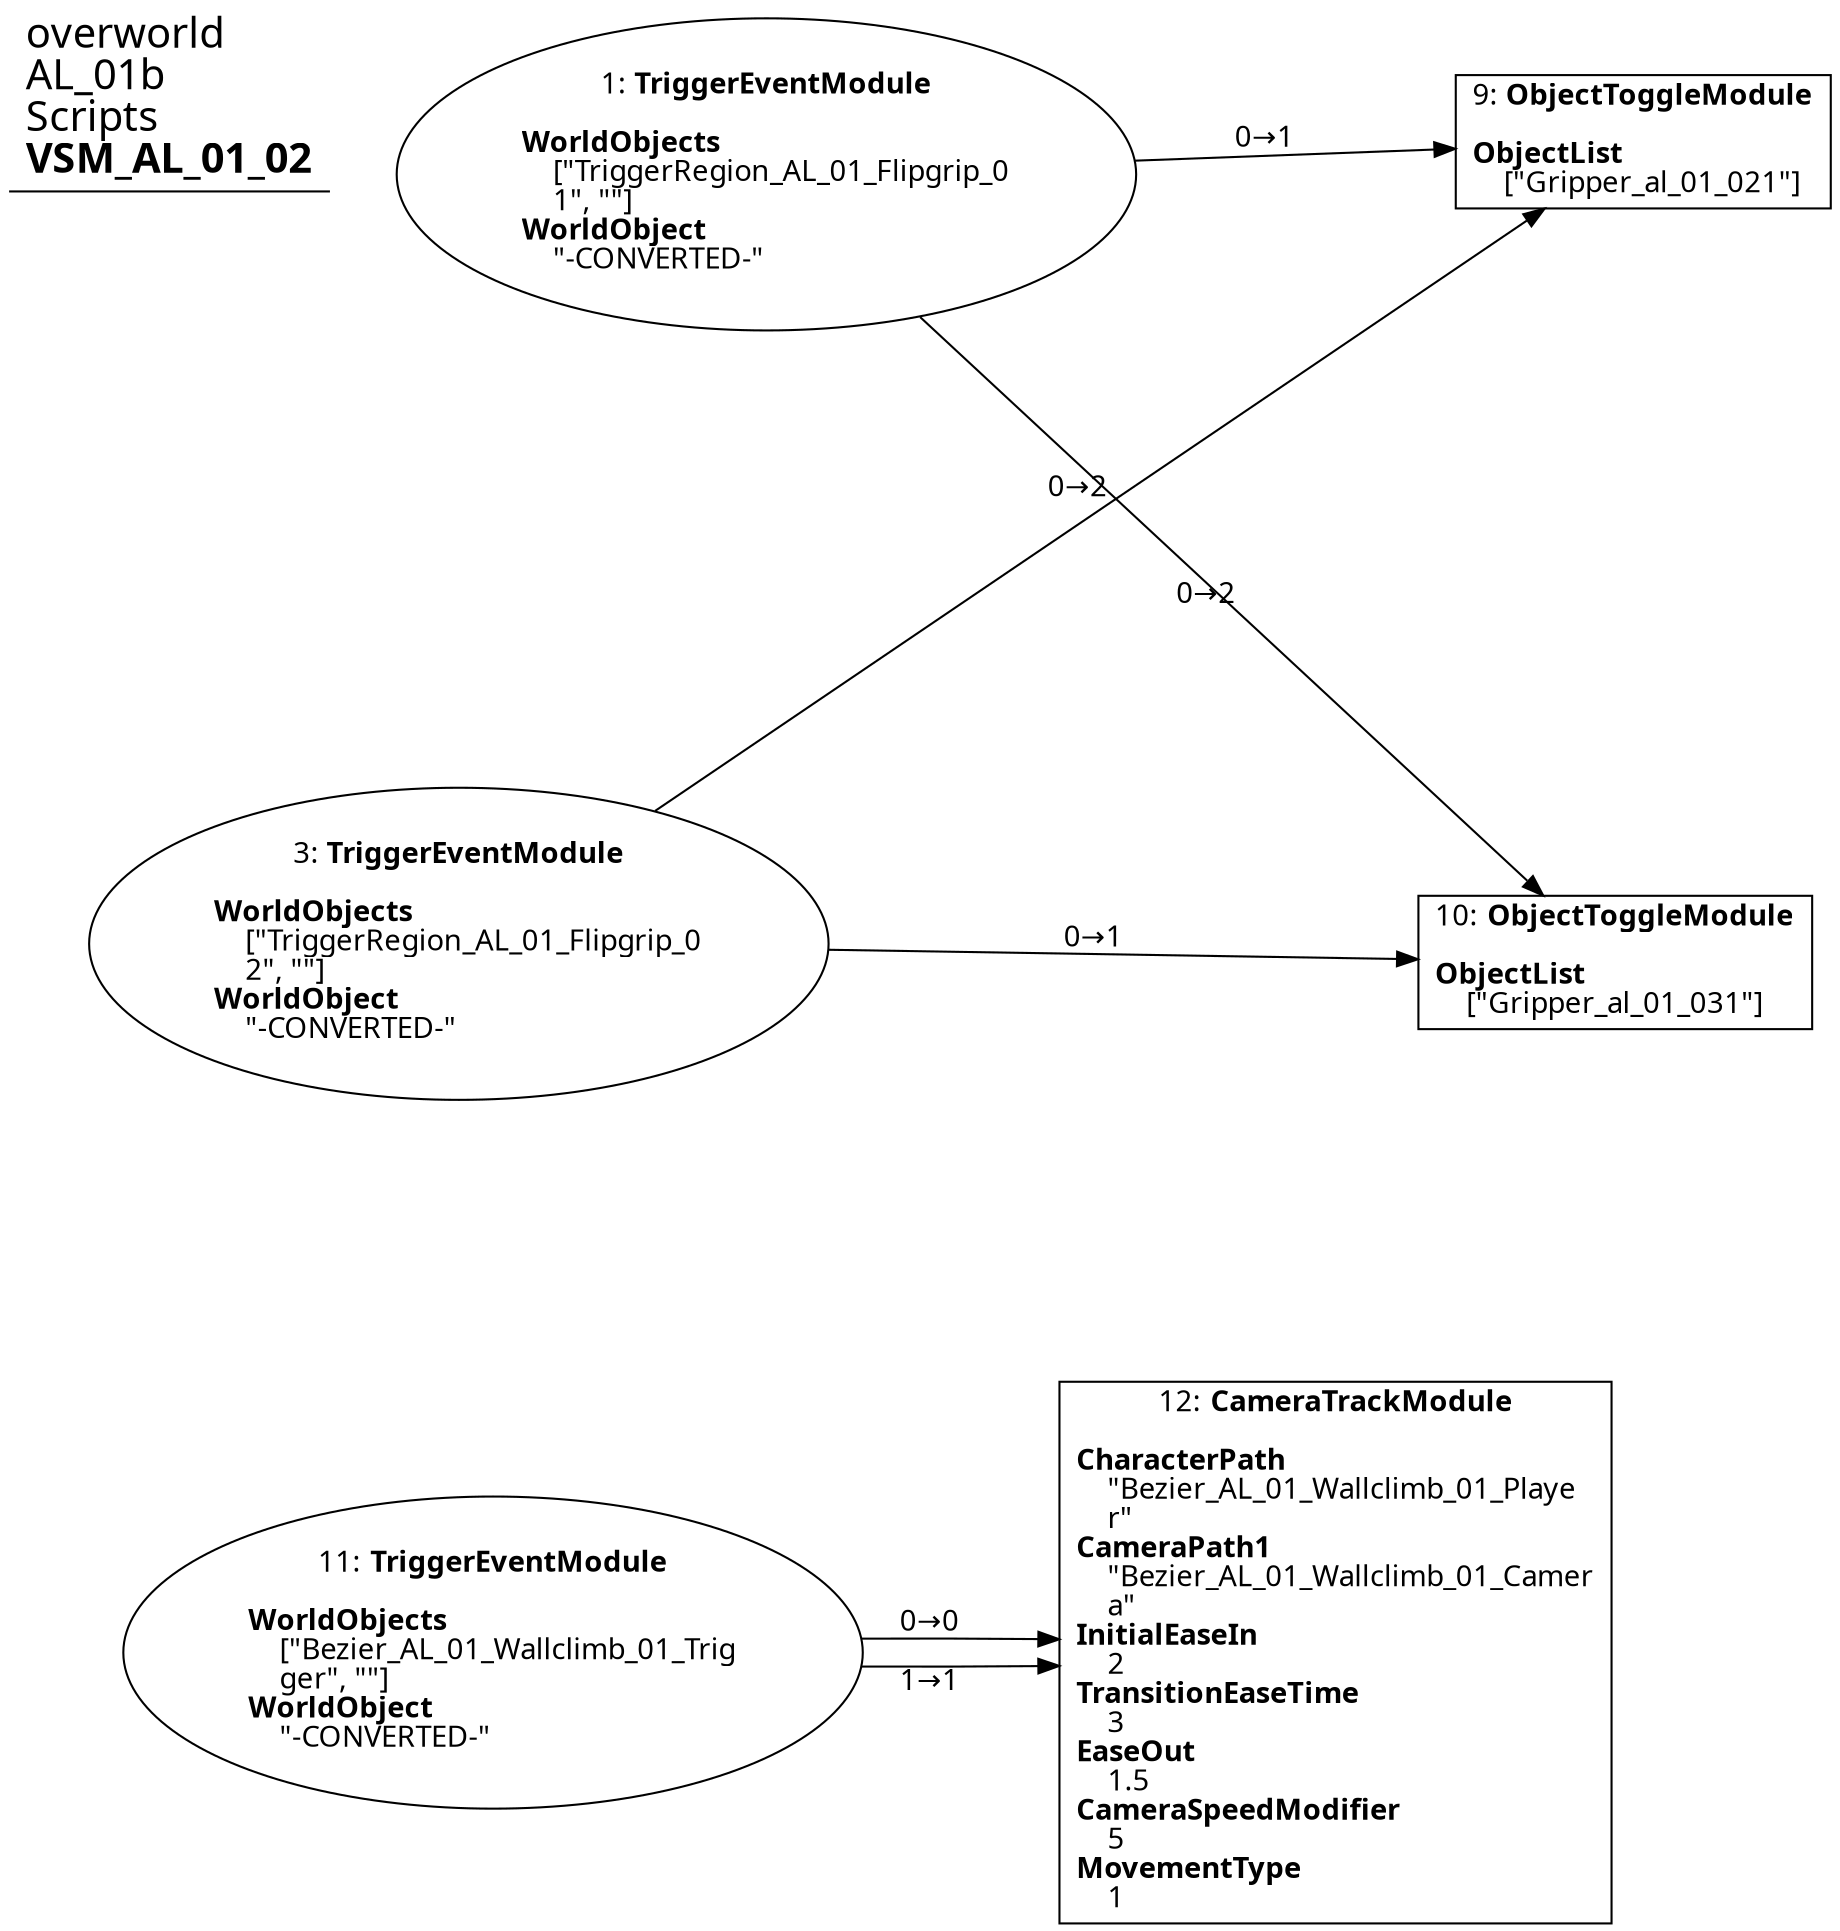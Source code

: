 digraph {
    layout = fdp;
    overlap = prism;
    sep = "+16";
    splines = spline;

    node [ shape = box ];

    graph [ fontname = "Segoe UI" ];
    node [ fontname = "Segoe UI" ];
    edge [ fontname = "Segoe UI" ];

    1 [ label = <1: <b>TriggerEventModule</b><br/><br/><b>WorldObjects</b><br align="left"/>    [&quot;TriggerRegion_AL_01_Flipgrip_0<br align="left"/>    1&quot;, &quot;&quot;]<br align="left"/><b>WorldObject</b><br align="left"/>    &quot;-CONVERTED-&quot;<br align="left"/>> ];
    1 [ shape = oval ]
    1 [ pos = "0.10300001,0.007!" ];
    1 -> 9 [ label = "0→1" ];
    1 -> 10 [ label = "0→2" ];

    3 [ label = <3: <b>TriggerEventModule</b><br/><br/><b>WorldObjects</b><br align="left"/>    [&quot;TriggerRegion_AL_01_Flipgrip_0<br align="left"/>    2&quot;, &quot;&quot;]<br align="left"/><b>WorldObject</b><br align="left"/>    &quot;-CONVERTED-&quot;<br align="left"/>> ];
    3 [ shape = oval ]
    3 [ pos = "0.096,-0.252!" ];
    3 -> 10 [ label = "0→1" ];
    3 -> 9 [ label = "0→2" ];

    9 [ label = <9: <b>ObjectToggleModule</b><br/><br/><b>ObjectList</b><br align="left"/>    [&quot;Gripper_al_01_021&quot;]<br align="left"/>> ];
    9 [ pos = "0.47700003,0.006!" ];

    10 [ label = <10: <b>ObjectToggleModule</b><br/><br/><b>ObjectList</b><br align="left"/>    [&quot;Gripper_al_01_031&quot;]<br align="left"/>> ];
    10 [ pos = "0.46800002,-0.25800002!" ];

    11 [ label = <11: <b>TriggerEventModule</b><br/><br/><b>WorldObjects</b><br align="left"/>    [&quot;Bezier_AL_01_Wallclimb_01_Trig<br align="left"/>    ger&quot;, &quot;&quot;]<br align="left"/><b>WorldObject</b><br align="left"/>    &quot;-CONVERTED-&quot;<br align="left"/>> ];
    11 [ shape = oval ]
    11 [ pos = "0.10700001,-0.48000002!" ];
    11 -> 12 [ label = "0→0" ];
    11 -> 12 [ label = "1→1" ];

    12 [ label = <12: <b>CameraTrackModule</b><br/><br/><b>CharacterPath</b><br align="left"/>    &quot;Bezier_AL_01_Wallclimb_01_Playe<br align="left"/>    r&quot;<br align="left"/><b>CameraPath1</b><br align="left"/>    &quot;Bezier_AL_01_Wallclimb_01_Camer<br align="left"/>    a&quot;<br align="left"/><b>InitialEaseIn</b><br align="left"/>    2<br align="left"/><b>TransitionEaseTime</b><br align="left"/>    3<br align="left"/><b>EaseOut</b><br align="left"/>    1.5<br align="left"/><b>CameraSpeedModifier</b><br align="left"/>    5<br align="left"/><b>MovementType</b><br align="left"/>    1<br align="left"/>> ];
    12 [ pos = "0.37800002,-0.48000002!" ];

    title [ pos = "0.095000006,0.008!" ];
    title [ shape = underline ];
    title [ label = <<font point-size="20">overworld<br align="left"/>AL_01b<br align="left"/>Scripts<br align="left"/><b>VSM_AL_01_02</b><br align="left"/></font>> ];
}
